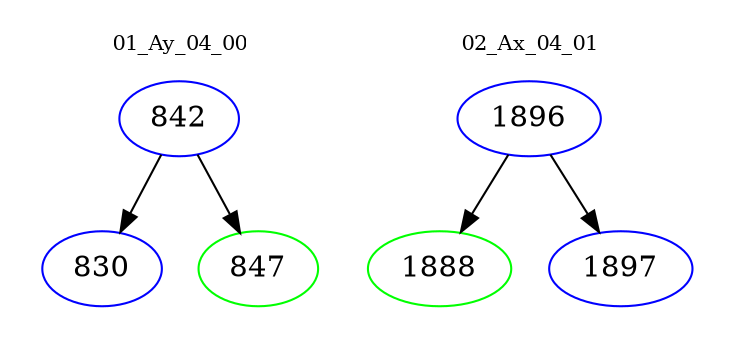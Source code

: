 digraph{
subgraph cluster_0 {
color = white
label = "01_Ay_04_00";
fontsize=10;
T0_842 [label="842", color="blue"]
T0_842 -> T0_830 [color="black"]
T0_830 [label="830", color="blue"]
T0_842 -> T0_847 [color="black"]
T0_847 [label="847", color="green"]
}
subgraph cluster_1 {
color = white
label = "02_Ax_04_01";
fontsize=10;
T1_1896 [label="1896", color="blue"]
T1_1896 -> T1_1888 [color="black"]
T1_1888 [label="1888", color="green"]
T1_1896 -> T1_1897 [color="black"]
T1_1897 [label="1897", color="blue"]
}
}
